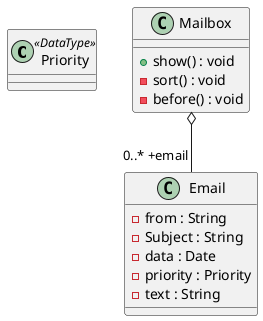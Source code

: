 @startuml Ejercicio 3
class Priority <<DataType>>
class Email {
    - from : String
    - Subject : String
    - data : Date
    - priority : Priority
    - text : String
}

class Mailbox {
    + show() : void
    - sort() : void
    - before() : void
}

Mailbox o-- "0..* +email" Email
@enduml